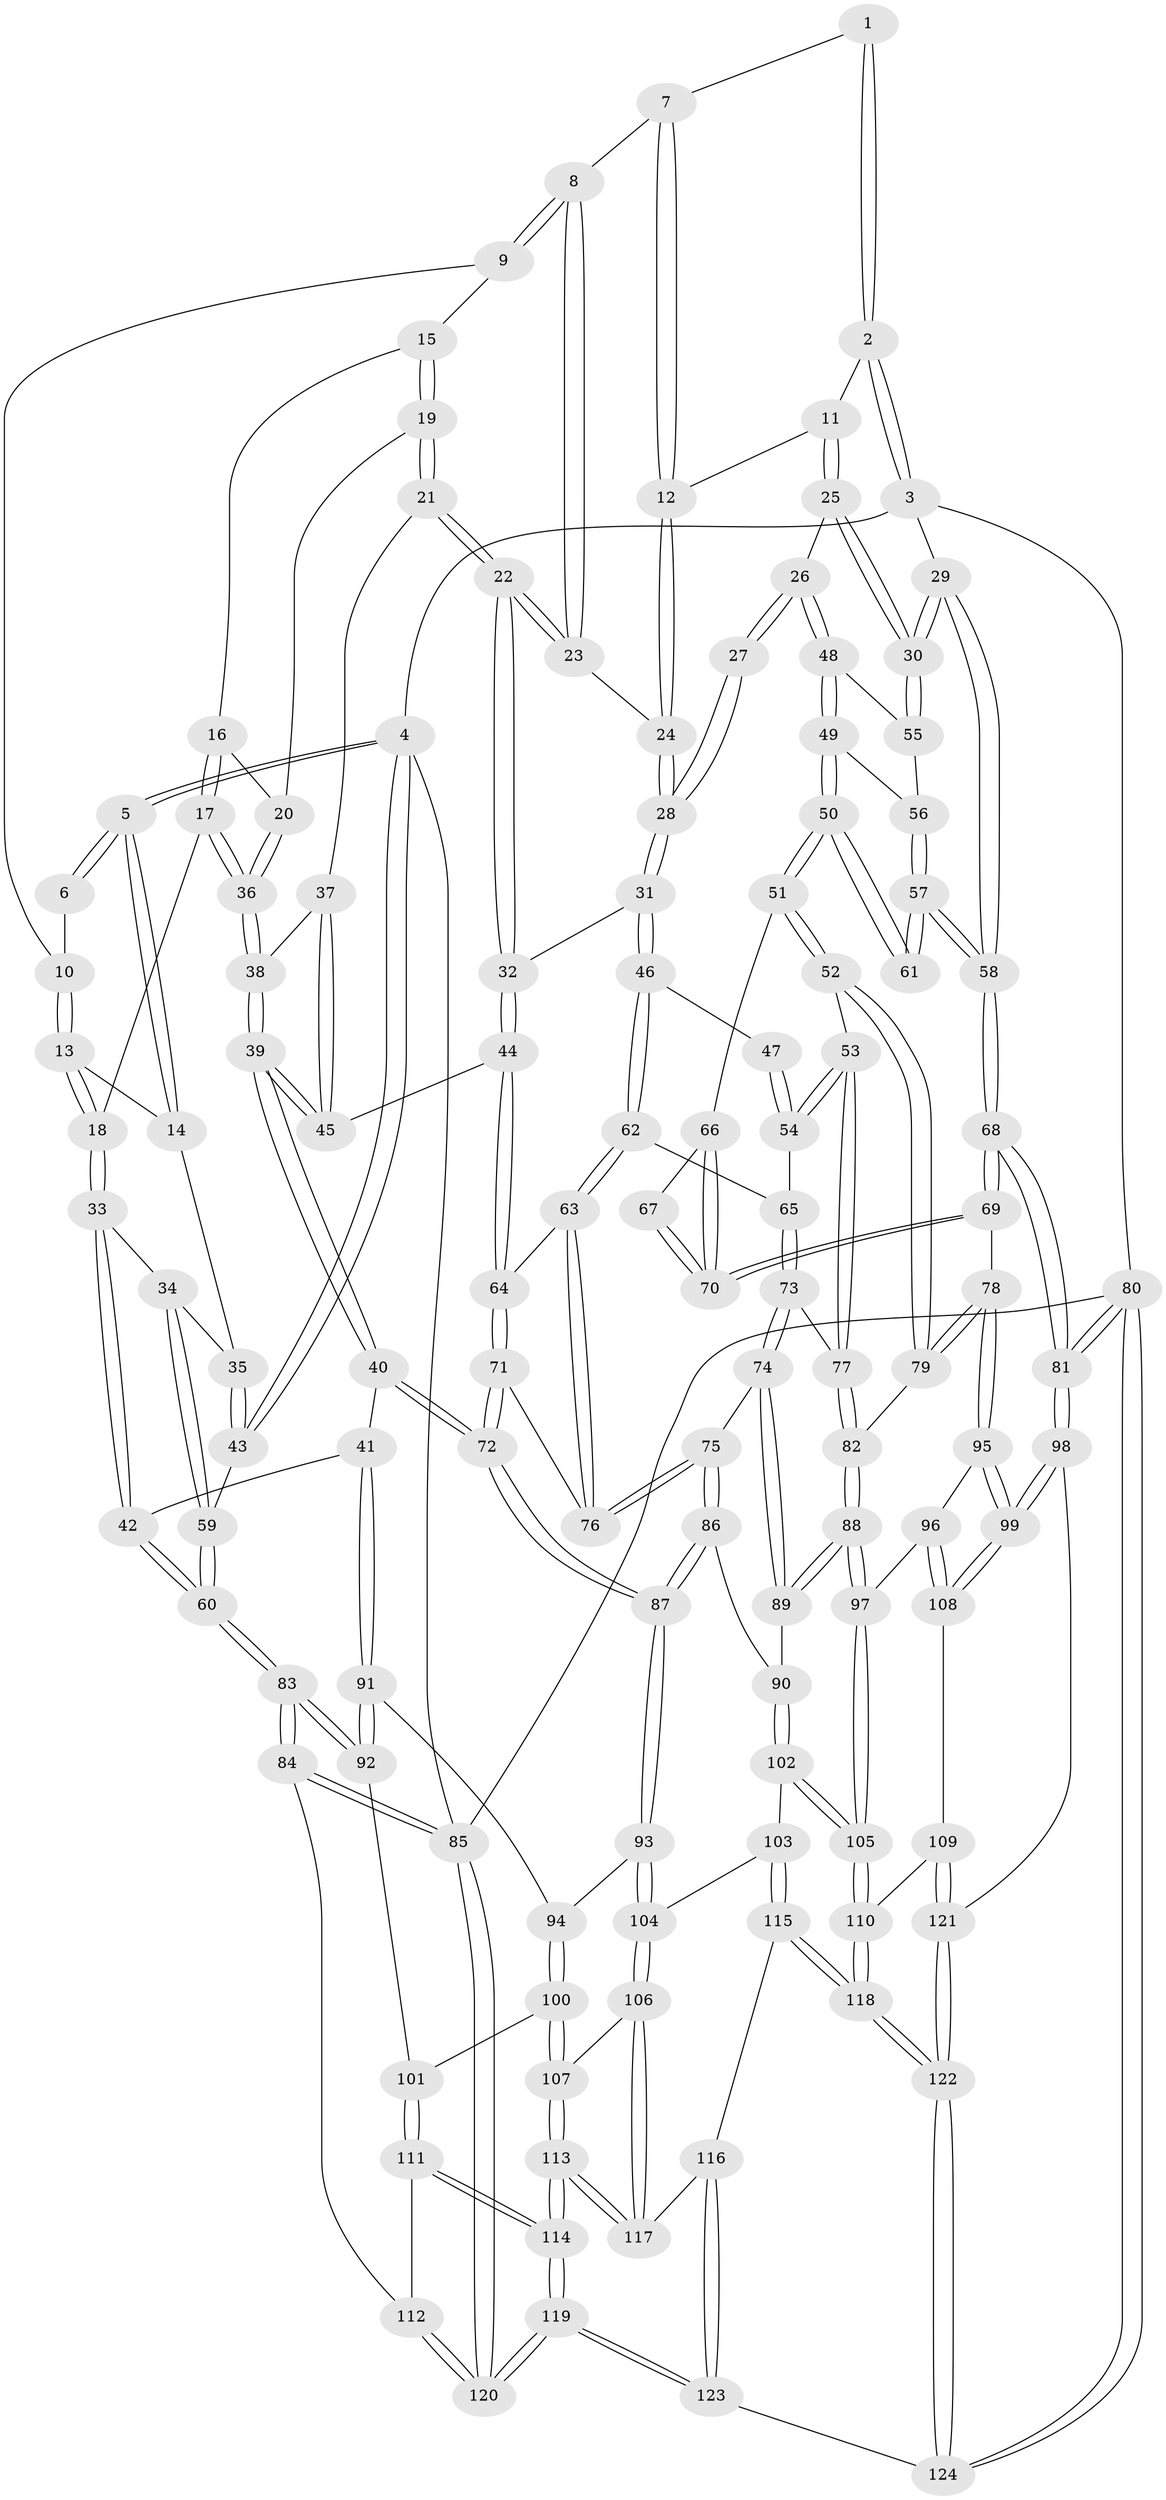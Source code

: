 // coarse degree distribution, {4: 0.4805194805194805, 6: 0.07792207792207792, 7: 0.012987012987012988, 5: 0.3246753246753247, 3: 0.1038961038961039}
// Generated by graph-tools (version 1.1) at 2025/42/03/06/25 10:42:28]
// undirected, 124 vertices, 307 edges
graph export_dot {
graph [start="1"]
  node [color=gray90,style=filled];
  1 [pos="+0.7759085259481269+0"];
  2 [pos="+1+0"];
  3 [pos="+1+0"];
  4 [pos="+0+0"];
  5 [pos="+0+0"];
  6 [pos="+0.3458402614974073+0"];
  7 [pos="+0.7206522819285559+0"];
  8 [pos="+0.6146381325136717+0.0892530286099084"];
  9 [pos="+0.45116887454542454+0.031313001869008907"];
  10 [pos="+0.376865058558443+0"];
  11 [pos="+0.8281296330571752+0.13790474033164135"];
  12 [pos="+0.7783109261025818+0.12860431200754593"];
  13 [pos="+0.27236462640984327+0.15312840373571074"];
  14 [pos="+0.06683905825536078+0.05242796677570272"];
  15 [pos="+0.4519410094221068+0.0644066208113572"];
  16 [pos="+0.43276954538288903+0.09642590323566233"];
  17 [pos="+0.3013018042422861+0.2049236530968405"];
  18 [pos="+0.2753839268302503+0.1881694647060105"];
  19 [pos="+0.4907376760756181+0.19894250530107951"];
  20 [pos="+0.36955507131408877+0.2135643921189933"];
  21 [pos="+0.5250889024466651+0.23228119539023298"];
  22 [pos="+0.5646747032583354+0.24856882792223597"];
  23 [pos="+0.6200413787745546+0.11362378340769763"];
  24 [pos="+0.7310696840857642+0.16573694096369918"];
  25 [pos="+0.8822709446866732+0.20469663783224"];
  26 [pos="+0.841625221385928+0.28293916922509593"];
  27 [pos="+0.8360083899002435+0.2834826949100483"];
  28 [pos="+0.7275227211729591+0.20061470872516687"];
  29 [pos="+1+0.10396314046027554"];
  30 [pos="+1+0.13510598474218563"];
  31 [pos="+0.6420875726052744+0.3014599249027722"];
  32 [pos="+0.5738812638083156+0.2646234638101539"];
  33 [pos="+0.14816949442062594+0.2819089934418691"];
  34 [pos="+0.13775291762988964+0.2732193640554495"];
  35 [pos="+0.116599616241285+0.23441328625217706"];
  36 [pos="+0.33806607624542495+0.2305181538329417"];
  37 [pos="+0.5067042793078598+0.24236413332009227"];
  38 [pos="+0.35493165848666336+0.28051816105541816"];
  39 [pos="+0.36355865810675503+0.3525301620592266"];
  40 [pos="+0.30127554519214567+0.43065667229087956"];
  41 [pos="+0.2030382495615883+0.43881885126633574"];
  42 [pos="+0.16459454493358103+0.41863687278762945"];
  43 [pos="+0+0.15615061077651002"];
  44 [pos="+0.4887413495009238+0.3754536549783789"];
  45 [pos="+0.3831009420802068+0.3526399992891004"];
  46 [pos="+0.6514967271826175+0.3159590226305601"];
  47 [pos="+0.8282743197907799+0.28770279175482966"];
  48 [pos="+0.8540181091587072+0.3003787341216553"];
  49 [pos="+0.8694492941108364+0.3475455866425868"];
  50 [pos="+0.8727916066412951+0.3917127078783586"];
  51 [pos="+0.853167706250572+0.43626643160637996"];
  52 [pos="+0.8262335789549387+0.45388378801209356"];
  53 [pos="+0.7965204402079057+0.45307875409802867"];
  54 [pos="+0.7540284279142562+0.39784079213061374"];
  55 [pos="+0.9241300940819182+0.3035193659191218"];
  56 [pos="+0.9767987695048792+0.3430033380140542"];
  57 [pos="+1+0.358579844589575"];
  58 [pos="+1+0.3133272658147301"];
  59 [pos="+0+0.3022658210969983"];
  60 [pos="+0+0.5305098833724182"];
  61 [pos="+0.9649985796608235+0.39399762869286264"];
  62 [pos="+0.6600036064355725+0.35538688564874504"];
  63 [pos="+0.5926193097905723+0.45224651381274217"];
  64 [pos="+0.49799640803034884+0.3995544195725873"];
  65 [pos="+0.6625527161924402+0.35733144946174"];
  66 [pos="+0.9198276783272452+0.46816812386734713"];
  67 [pos="+0.9605893872108787+0.4106512958415107"];
  68 [pos="+1+0.5828087523737103"];
  69 [pos="+1+0.5573978103606262"];
  70 [pos="+0.9837536878434533+0.5290935281821649"];
  71 [pos="+0.45697215229273414+0.49081448946506906"];
  72 [pos="+0.4049410523845677+0.537594196735188"];
  73 [pos="+0.7120753510011931+0.5119927538417286"];
  74 [pos="+0.6898454612325859+0.5199240827869641"];
  75 [pos="+0.5971100511064051+0.49581348463004044"];
  76 [pos="+0.5945089399880332+0.48920480755807844"];
  77 [pos="+0.7340290377882679+0.5118213338676942"];
  78 [pos="+0.8948167596474114+0.5965569850340723"];
  79 [pos="+0.8671138211039914+0.5748450087527264"];
  80 [pos="+1+1"];
  81 [pos="+1+0.8870734590453292"];
  82 [pos="+0.7690643311769363+0.5789936441762643"];
  83 [pos="+0+0.6181215341701451"];
  84 [pos="+0+0.7623858425563965"];
  85 [pos="+0+1"];
  86 [pos="+0.5446475888383946+0.6274225627017687"];
  87 [pos="+0.42471502096073876+0.6238246826922716"];
  88 [pos="+0.7307868595260073+0.6738859913390444"];
  89 [pos="+0.6799780666845461+0.5655372167847725"];
  90 [pos="+0.5731342996486688+0.6493555492288605"];
  91 [pos="+0.2129038771773431+0.6145196597299848"];
  92 [pos="+0.16551396509031716+0.6731952327673861"];
  93 [pos="+0.4240134568581731+0.6247145052092381"];
  94 [pos="+0.34434201807971476+0.6429322312890051"];
  95 [pos="+0.8860446047203087+0.6225039097675984"];
  96 [pos="+0.8346690655063941+0.7220418794733361"];
  97 [pos="+0.7270703673540394+0.7058163658012808"];
  98 [pos="+1+0.8495189409417372"];
  99 [pos="+1+0.8476687207568784"];
  100 [pos="+0.2645867718213308+0.7689939807026073"];
  101 [pos="+0.19229803573714865+0.751993285920867"];
  102 [pos="+0.6464947261242128+0.7372680616381049"];
  103 [pos="+0.5941112131705403+0.7769062404703346"];
  104 [pos="+0.42065301806227084+0.7717871788607769"];
  105 [pos="+0.6594617566819247+0.7402059772212227"];
  106 [pos="+0.40466486413212543+0.8069079143266515"];
  107 [pos="+0.2934161056256401+0.7957486190485684"];
  108 [pos="+0.8628787875686142+0.7573675011993566"];
  109 [pos="+0.8116205661580954+0.8670377839040087"];
  110 [pos="+0.6838920328594672+0.8123941678201286"];
  111 [pos="+0.14107435295062432+0.8310123499030614"];
  112 [pos="+0.07373297244552506+0.822731350843425"];
  113 [pos="+0.22059264978327733+1"];
  114 [pos="+0.21969784490617916+1"];
  115 [pos="+0.5333025678431934+0.8867706589217371"];
  116 [pos="+0.4614655043964688+0.8982439897020911"];
  117 [pos="+0.42483800765131585+0.8780730597174453"];
  118 [pos="+0.66940771040131+0.9959936302825283"];
  119 [pos="+0.1455705655472818+1"];
  120 [pos="+0.056654779755285635+1"];
  121 [pos="+0.8211853318800272+0.9253973593116919"];
  122 [pos="+0.7192620014620904+1"];
  123 [pos="+0.5090933969231262+1"];
  124 [pos="+0.7206387236945203+1"];
  1 -- 2;
  1 -- 2;
  1 -- 7;
  2 -- 3;
  2 -- 3;
  2 -- 11;
  3 -- 4;
  3 -- 29;
  3 -- 80;
  4 -- 5;
  4 -- 5;
  4 -- 43;
  4 -- 43;
  4 -- 85;
  5 -- 6;
  5 -- 6;
  5 -- 14;
  5 -- 14;
  6 -- 10;
  7 -- 8;
  7 -- 12;
  7 -- 12;
  8 -- 9;
  8 -- 9;
  8 -- 23;
  8 -- 23;
  9 -- 10;
  9 -- 15;
  10 -- 13;
  10 -- 13;
  11 -- 12;
  11 -- 25;
  11 -- 25;
  12 -- 24;
  12 -- 24;
  13 -- 14;
  13 -- 18;
  13 -- 18;
  14 -- 35;
  15 -- 16;
  15 -- 19;
  15 -- 19;
  16 -- 17;
  16 -- 17;
  16 -- 20;
  17 -- 18;
  17 -- 36;
  17 -- 36;
  18 -- 33;
  18 -- 33;
  19 -- 20;
  19 -- 21;
  19 -- 21;
  20 -- 36;
  20 -- 36;
  21 -- 22;
  21 -- 22;
  21 -- 37;
  22 -- 23;
  22 -- 23;
  22 -- 32;
  22 -- 32;
  23 -- 24;
  24 -- 28;
  24 -- 28;
  25 -- 26;
  25 -- 30;
  25 -- 30;
  26 -- 27;
  26 -- 27;
  26 -- 48;
  26 -- 48;
  27 -- 28;
  27 -- 28;
  28 -- 31;
  28 -- 31;
  29 -- 30;
  29 -- 30;
  29 -- 58;
  29 -- 58;
  30 -- 55;
  30 -- 55;
  31 -- 32;
  31 -- 46;
  31 -- 46;
  32 -- 44;
  32 -- 44;
  33 -- 34;
  33 -- 42;
  33 -- 42;
  34 -- 35;
  34 -- 59;
  34 -- 59;
  35 -- 43;
  35 -- 43;
  36 -- 38;
  36 -- 38;
  37 -- 38;
  37 -- 45;
  37 -- 45;
  38 -- 39;
  38 -- 39;
  39 -- 40;
  39 -- 40;
  39 -- 45;
  39 -- 45;
  40 -- 41;
  40 -- 72;
  40 -- 72;
  41 -- 42;
  41 -- 91;
  41 -- 91;
  42 -- 60;
  42 -- 60;
  43 -- 59;
  44 -- 45;
  44 -- 64;
  44 -- 64;
  46 -- 47;
  46 -- 62;
  46 -- 62;
  47 -- 54;
  47 -- 54;
  48 -- 49;
  48 -- 49;
  48 -- 55;
  49 -- 50;
  49 -- 50;
  49 -- 56;
  50 -- 51;
  50 -- 51;
  50 -- 61;
  50 -- 61;
  51 -- 52;
  51 -- 52;
  51 -- 66;
  52 -- 53;
  52 -- 79;
  52 -- 79;
  53 -- 54;
  53 -- 54;
  53 -- 77;
  53 -- 77;
  54 -- 65;
  55 -- 56;
  56 -- 57;
  56 -- 57;
  57 -- 58;
  57 -- 58;
  57 -- 61;
  57 -- 61;
  58 -- 68;
  58 -- 68;
  59 -- 60;
  59 -- 60;
  60 -- 83;
  60 -- 83;
  62 -- 63;
  62 -- 63;
  62 -- 65;
  63 -- 64;
  63 -- 76;
  63 -- 76;
  64 -- 71;
  64 -- 71;
  65 -- 73;
  65 -- 73;
  66 -- 67;
  66 -- 70;
  66 -- 70;
  67 -- 70;
  67 -- 70;
  68 -- 69;
  68 -- 69;
  68 -- 81;
  68 -- 81;
  69 -- 70;
  69 -- 70;
  69 -- 78;
  71 -- 72;
  71 -- 72;
  71 -- 76;
  72 -- 87;
  72 -- 87;
  73 -- 74;
  73 -- 74;
  73 -- 77;
  74 -- 75;
  74 -- 89;
  74 -- 89;
  75 -- 76;
  75 -- 76;
  75 -- 86;
  75 -- 86;
  77 -- 82;
  77 -- 82;
  78 -- 79;
  78 -- 79;
  78 -- 95;
  78 -- 95;
  79 -- 82;
  80 -- 81;
  80 -- 81;
  80 -- 124;
  80 -- 124;
  80 -- 85;
  81 -- 98;
  81 -- 98;
  82 -- 88;
  82 -- 88;
  83 -- 84;
  83 -- 84;
  83 -- 92;
  83 -- 92;
  84 -- 85;
  84 -- 85;
  84 -- 112;
  85 -- 120;
  85 -- 120;
  86 -- 87;
  86 -- 87;
  86 -- 90;
  87 -- 93;
  87 -- 93;
  88 -- 89;
  88 -- 89;
  88 -- 97;
  88 -- 97;
  89 -- 90;
  90 -- 102;
  90 -- 102;
  91 -- 92;
  91 -- 92;
  91 -- 94;
  92 -- 101;
  93 -- 94;
  93 -- 104;
  93 -- 104;
  94 -- 100;
  94 -- 100;
  95 -- 96;
  95 -- 99;
  95 -- 99;
  96 -- 97;
  96 -- 108;
  96 -- 108;
  97 -- 105;
  97 -- 105;
  98 -- 99;
  98 -- 99;
  98 -- 121;
  99 -- 108;
  99 -- 108;
  100 -- 101;
  100 -- 107;
  100 -- 107;
  101 -- 111;
  101 -- 111;
  102 -- 103;
  102 -- 105;
  102 -- 105;
  103 -- 104;
  103 -- 115;
  103 -- 115;
  104 -- 106;
  104 -- 106;
  105 -- 110;
  105 -- 110;
  106 -- 107;
  106 -- 117;
  106 -- 117;
  107 -- 113;
  107 -- 113;
  108 -- 109;
  109 -- 110;
  109 -- 121;
  109 -- 121;
  110 -- 118;
  110 -- 118;
  111 -- 112;
  111 -- 114;
  111 -- 114;
  112 -- 120;
  112 -- 120;
  113 -- 114;
  113 -- 114;
  113 -- 117;
  113 -- 117;
  114 -- 119;
  114 -- 119;
  115 -- 116;
  115 -- 118;
  115 -- 118;
  116 -- 117;
  116 -- 123;
  116 -- 123;
  118 -- 122;
  118 -- 122;
  119 -- 120;
  119 -- 120;
  119 -- 123;
  119 -- 123;
  121 -- 122;
  121 -- 122;
  122 -- 124;
  122 -- 124;
  123 -- 124;
}
